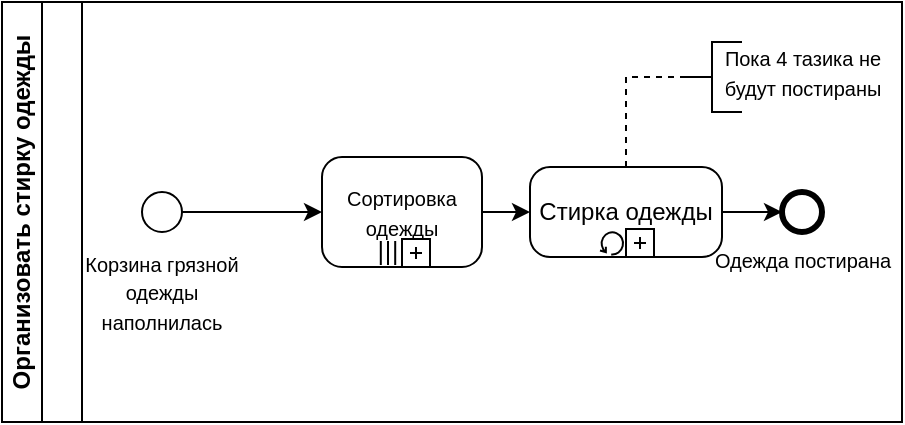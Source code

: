 <mxfile version="22.0.8" type="device">
  <diagram name="Страница — 1" id="W_neaKqg62TAkk-kTZno">
    <mxGraphModel dx="784" dy="478" grid="1" gridSize="10" guides="1" tooltips="1" connect="1" arrows="1" fold="1" page="1" pageScale="1" pageWidth="827" pageHeight="1169" math="0" shadow="0">
      <root>
        <mxCell id="0" />
        <mxCell id="1" parent="0" />
        <mxCell id="wlIqNlqK176U_4B_AxIU-1" value="Организовать стирку одежды" style="swimlane;html=1;childLayout=stackLayout;resizeParent=1;resizeParentMax=0;horizontal=0;startSize=20;horizontalStack=0;whiteSpace=wrap;" parent="1" vertex="1">
          <mxGeometry x="150" y="260" width="450" height="210" as="geometry" />
        </mxCell>
        <mxCell id="wlIqNlqK176U_4B_AxIU-2" value="" style="swimlane;html=1;startSize=20;horizontal=0;" parent="wlIqNlqK176U_4B_AxIU-1" vertex="1">
          <mxGeometry x="20" width="430" height="210" as="geometry" />
        </mxCell>
        <mxCell id="wlIqNlqK176U_4B_AxIU-8" style="edgeStyle=orthogonalEdgeStyle;rounded=0;orthogonalLoop=1;jettySize=auto;html=1;" parent="wlIqNlqK176U_4B_AxIU-2" source="wlIqNlqK176U_4B_AxIU-5" target="wlIqNlqK176U_4B_AxIU-7" edge="1">
          <mxGeometry relative="1" as="geometry" />
        </mxCell>
        <mxCell id="wlIqNlqK176U_4B_AxIU-5" value="" style="points=[[0.145,0.145,0],[0.5,0,0],[0.855,0.145,0],[1,0.5,0],[0.855,0.855,0],[0.5,1,0],[0.145,0.855,0],[0,0.5,0]];shape=mxgraph.bpmn.event;html=1;verticalLabelPosition=bottom;labelBackgroundColor=#ffffff;verticalAlign=top;align=center;perimeter=ellipsePerimeter;outlineConnect=0;aspect=fixed;outline=standard;symbol=general;" parent="wlIqNlqK176U_4B_AxIU-2" vertex="1">
          <mxGeometry x="50" y="95" width="20" height="20" as="geometry" />
        </mxCell>
        <mxCell id="wlIqNlqK176U_4B_AxIU-6" value="&lt;font style=&quot;font-size: 10px;&quot;&gt;Корзина грязной одежды наполнилась&lt;/font&gt;" style="text;html=1;strokeColor=none;fillColor=none;align=center;verticalAlign=middle;whiteSpace=wrap;rounded=0;" parent="wlIqNlqK176U_4B_AxIU-2" vertex="1">
          <mxGeometry x="10" y="130" width="100" height="30" as="geometry" />
        </mxCell>
        <mxCell id="wlIqNlqK176U_4B_AxIU-7" value="&lt;font style=&quot;font-size: 10px;&quot;&gt;Сортировка одежды&lt;/font&gt;" style="points=[[0.25,0,0],[0.5,0,0],[0.75,0,0],[1,0.25,0],[1,0.5,0],[1,0.75,0],[0.75,1,0],[0.5,1,0],[0.25,1,0],[0,0.75,0],[0,0.5,0],[0,0.25,0]];shape=mxgraph.bpmn.task;whiteSpace=wrap;rectStyle=rounded;size=10;html=1;container=1;expand=0;collapsible=0;taskMarker=abstract;isLoopSub=1;isLoopMultiParallel=1;" parent="wlIqNlqK176U_4B_AxIU-2" vertex="1">
          <mxGeometry x="140" y="77.5" width="80" height="55" as="geometry" />
        </mxCell>
        <mxCell id="wlIqNlqK176U_4B_AxIU-10" style="edgeStyle=orthogonalEdgeStyle;rounded=0;orthogonalLoop=1;jettySize=auto;html=1;entryX=0;entryY=0.5;entryDx=0;entryDy=0;entryPerimeter=0;" parent="wlIqNlqK176U_4B_AxIU-2" source="wlIqNlqK176U_4B_AxIU-7" edge="1">
          <mxGeometry relative="1" as="geometry">
            <mxPoint x="244" y="105" as="targetPoint" />
          </mxGeometry>
        </mxCell>
        <mxCell id="wlIqNlqK176U_4B_AxIU-11" value="&lt;font style=&quot;font-size: 10px;&quot;&gt;Одежда постирана&lt;/font&gt;" style="points=[[0.145,0.145,0],[0.5,0,0],[0.855,0.145,0],[1,0.5,0],[0.855,0.855,0],[0.5,1,0],[0.145,0.855,0],[0,0.5,0]];shape=mxgraph.bpmn.event;html=1;verticalLabelPosition=bottom;labelBackgroundColor=#ffffff;verticalAlign=top;align=center;perimeter=ellipsePerimeter;outlineConnect=0;aspect=fixed;outline=end;symbol=terminate2;" parent="wlIqNlqK176U_4B_AxIU-2" vertex="1">
          <mxGeometry x="370" y="95" width="20" height="20" as="geometry" />
        </mxCell>
        <mxCell id="lmsIJ336omBZMFDXag39-1" value="Стирка одежды" style="points=[[0.25,0,0],[0.5,0,0],[0.75,0,0],[1,0.25,0],[1,0.5,0],[1,0.75,0],[0.75,1,0],[0.5,1,0],[0.25,1,0],[0,0.75,0],[0,0.5,0],[0,0.25,0]];shape=mxgraph.bpmn.task;whiteSpace=wrap;rectStyle=rounded;size=10;html=1;container=1;expand=0;collapsible=0;taskMarker=abstract;isLoopStandard=1;isLoopSub=1;" vertex="1" parent="wlIqNlqK176U_4B_AxIU-2">
          <mxGeometry x="244" y="82.5" width="96" height="45" as="geometry" />
        </mxCell>
        <mxCell id="lmsIJ336omBZMFDXag39-2" style="edgeStyle=orthogonalEdgeStyle;rounded=0;orthogonalLoop=1;jettySize=auto;html=1;entryX=0;entryY=0.5;entryDx=0;entryDy=0;entryPerimeter=0;" edge="1" parent="wlIqNlqK176U_4B_AxIU-2" source="lmsIJ336omBZMFDXag39-1" target="wlIqNlqK176U_4B_AxIU-11">
          <mxGeometry relative="1" as="geometry" />
        </mxCell>
        <mxCell id="lmsIJ336omBZMFDXag39-3" value="" style="html=1;shape=mxgraph.flowchart.annotation_2;align=left;labelPosition=right;" vertex="1" parent="wlIqNlqK176U_4B_AxIU-2">
          <mxGeometry x="320" y="20" width="30" height="35" as="geometry" />
        </mxCell>
        <mxCell id="lmsIJ336omBZMFDXag39-4" style="edgeStyle=orthogonalEdgeStyle;rounded=0;orthogonalLoop=1;jettySize=auto;html=1;entryX=0;entryY=0.5;entryDx=0;entryDy=0;entryPerimeter=0;endArrow=none;endFill=0;dashed=1;" edge="1" parent="wlIqNlqK176U_4B_AxIU-2" source="lmsIJ336omBZMFDXag39-1" target="lmsIJ336omBZMFDXag39-3">
          <mxGeometry relative="1" as="geometry" />
        </mxCell>
        <mxCell id="lmsIJ336omBZMFDXag39-5" value="&lt;font style=&quot;font-size: 10px;&quot;&gt;Пока 4 тазика не &lt;br&gt;будут постираны&lt;/font&gt;" style="text;html=1;align=center;verticalAlign=middle;resizable=0;points=[];autosize=1;strokeColor=none;fillColor=none;" vertex="1" parent="wlIqNlqK176U_4B_AxIU-2">
          <mxGeometry x="330" y="15" width="100" height="40" as="geometry" />
        </mxCell>
      </root>
    </mxGraphModel>
  </diagram>
</mxfile>
